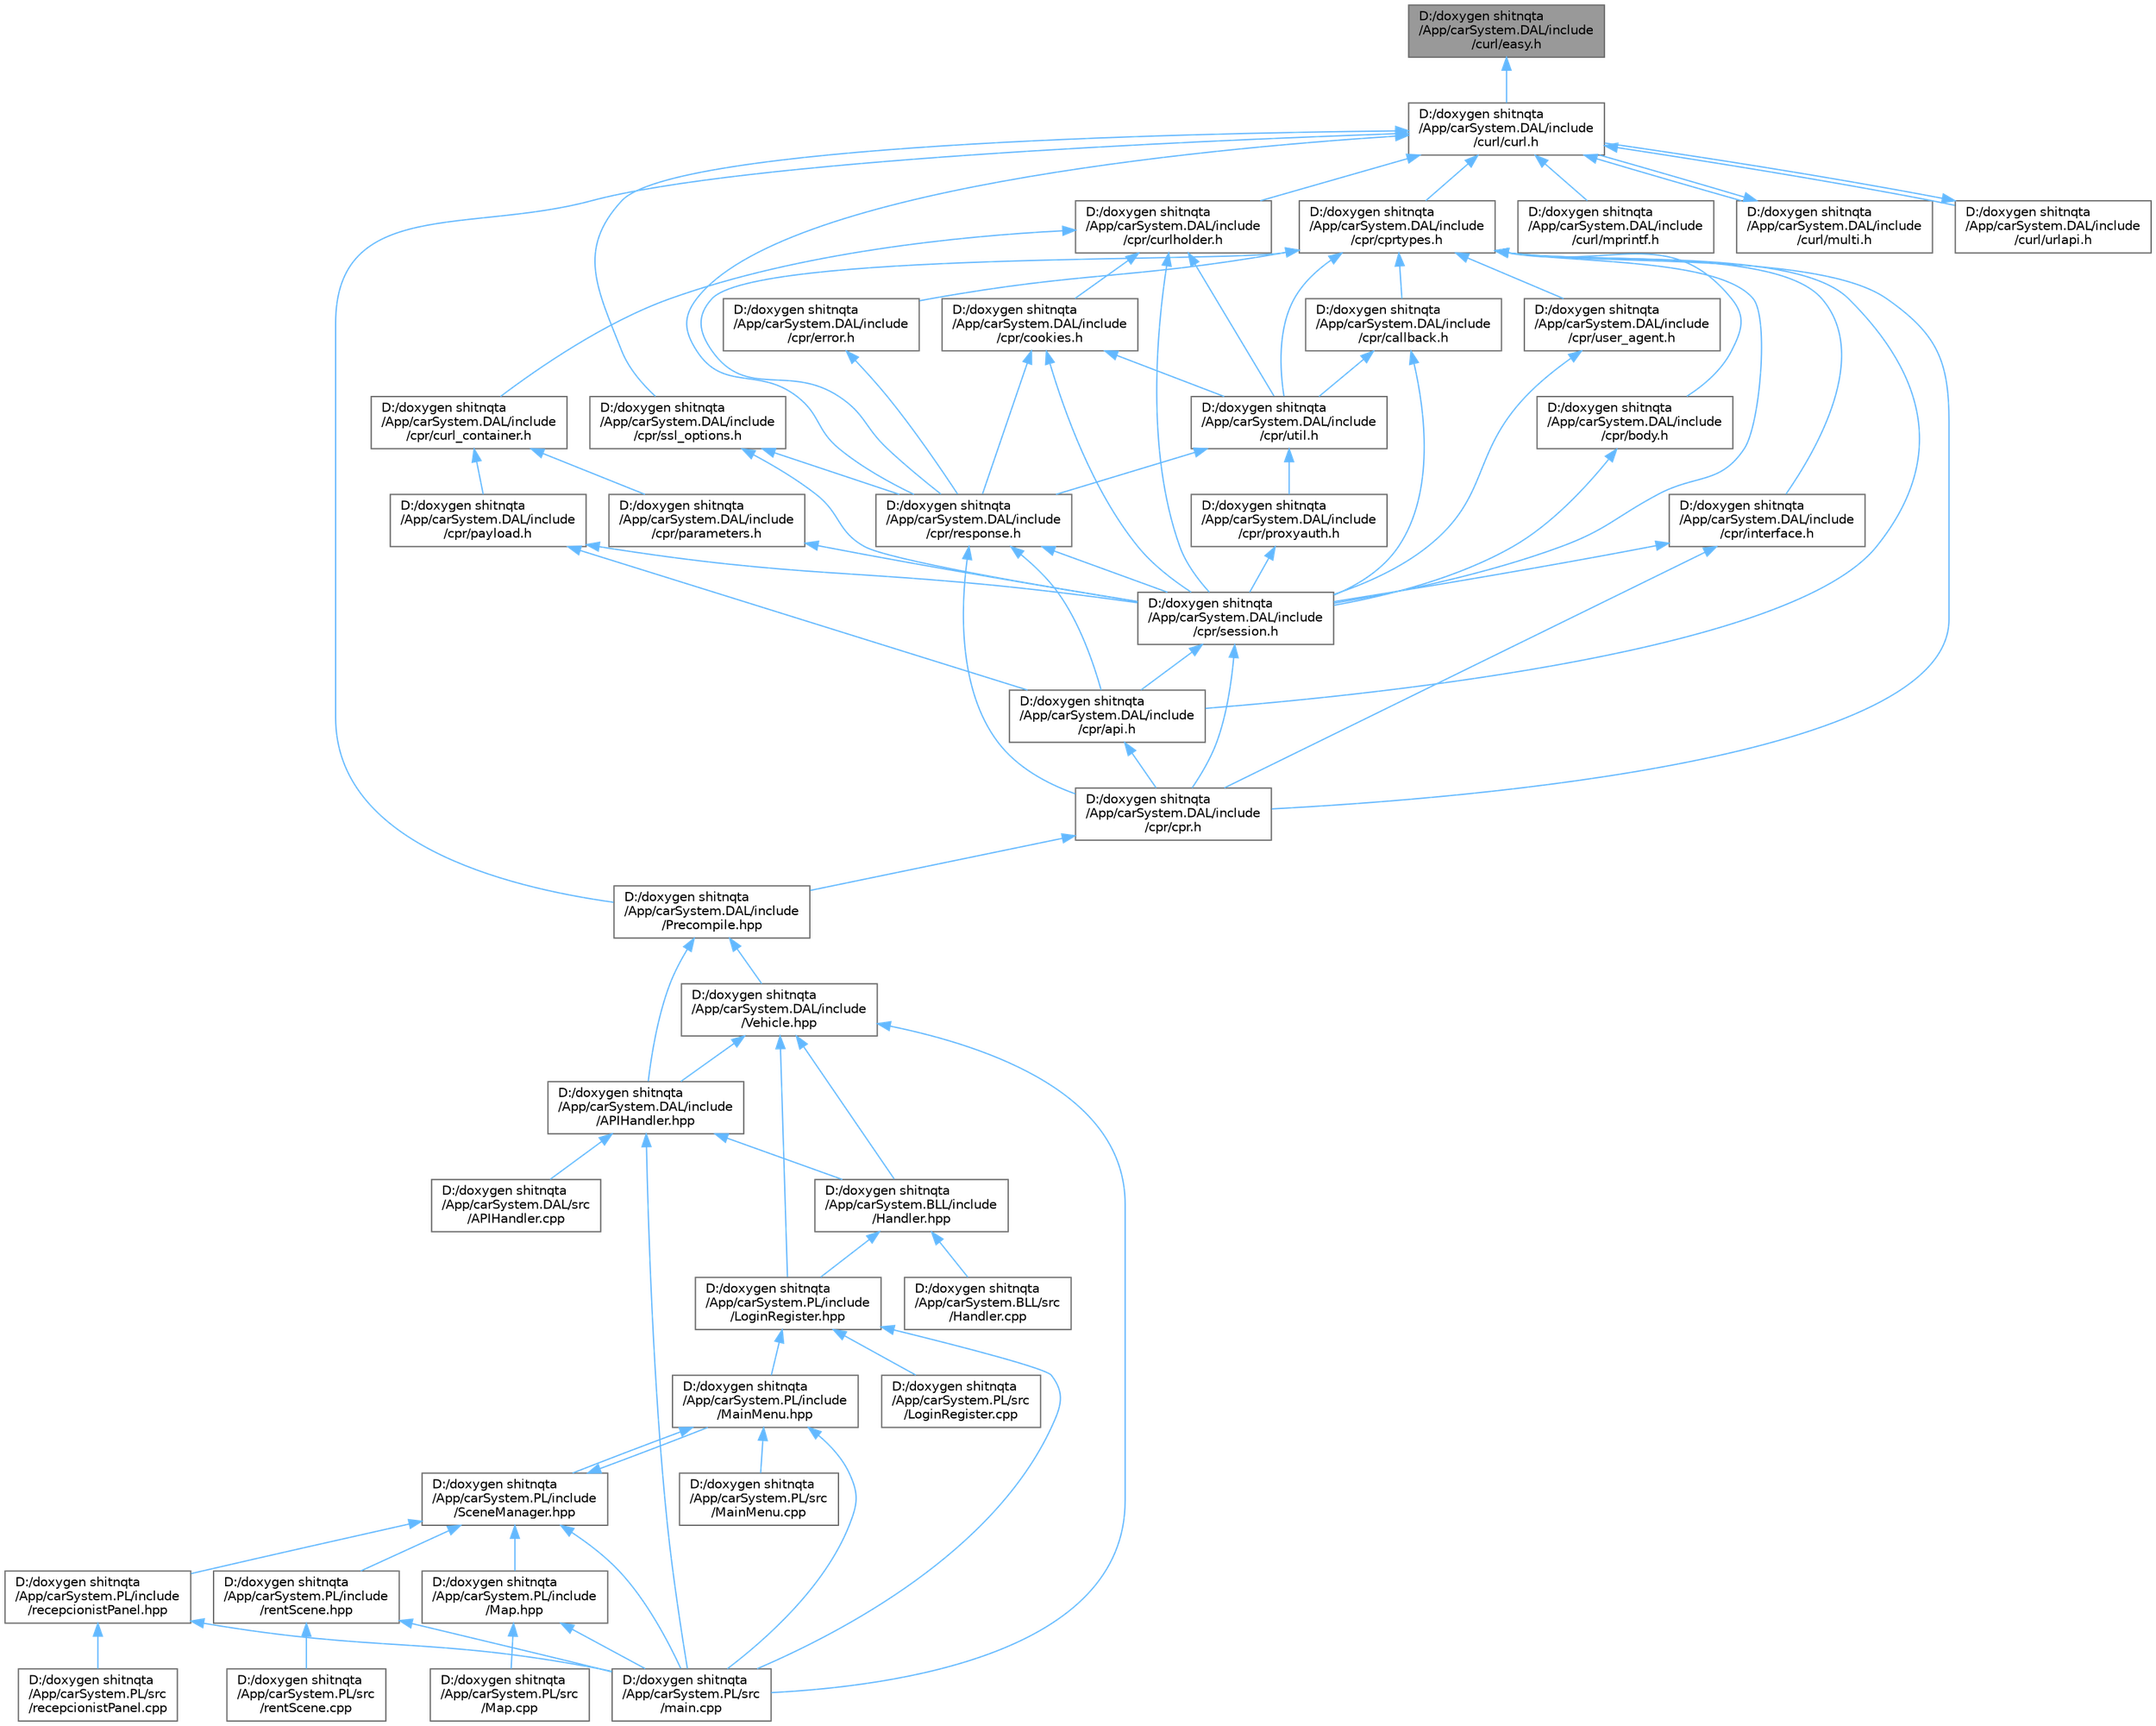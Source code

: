 digraph "D:/doxygen shitnqta/App/carSystem.DAL/include/curl/easy.h"
{
 // INTERACTIVE_SVG=YES
 // LATEX_PDF_SIZE
  bgcolor="transparent";
  edge [fontname=Helvetica,fontsize=10,labelfontname=Helvetica,labelfontsize=10];
  node [fontname=Helvetica,fontsize=10,shape=box,height=0.2,width=0.4];
  Node1 [id="Node000001",label="D:/doxygen shitnqta\l/App/carSystem.DAL/include\l/curl/easy.h",height=0.2,width=0.4,color="gray40", fillcolor="grey60", style="filled", fontcolor="black",tooltip=" "];
  Node1 -> Node2 [id="edge81_Node000001_Node000002",dir="back",color="steelblue1",style="solid",tooltip=" "];
  Node2 [id="Node000002",label="D:/doxygen shitnqta\l/App/carSystem.DAL/include\l/curl/curl.h",height=0.2,width=0.4,color="grey40", fillcolor="white", style="filled",URL="$a00113.html",tooltip=" "];
  Node2 -> Node3 [id="edge82_Node000002_Node000003",dir="back",color="steelblue1",style="solid",tooltip=" "];
  Node3 [id="Node000003",label="D:/doxygen shitnqta\l/App/carSystem.DAL/include\l/Precompile.hpp",height=0.2,width=0.4,color="grey40", fillcolor="white", style="filled",URL="$a02197.html",tooltip=" "];
  Node3 -> Node4 [id="edge83_Node000003_Node000004",dir="back",color="steelblue1",style="solid",tooltip=" "];
  Node4 [id="Node000004",label="D:/doxygen shitnqta\l/App/carSystem.DAL/include\l/APIHandler.hpp",height=0.2,width=0.4,color="grey40", fillcolor="white", style="filled",URL="$a00008.html",tooltip=" "];
  Node4 -> Node5 [id="edge84_Node000004_Node000005",dir="back",color="steelblue1",style="solid",tooltip=" "];
  Node5 [id="Node000005",label="D:/doxygen shitnqta\l/App/carSystem.BLL/include\l/Handler.hpp",height=0.2,width=0.4,color="grey40", fillcolor="white", style="filled",URL="$a00002.html",tooltip=" "];
  Node5 -> Node6 [id="edge85_Node000005_Node000006",dir="back",color="steelblue1",style="solid",tooltip=" "];
  Node6 [id="Node000006",label="D:/doxygen shitnqta\l/App/carSystem.BLL/src\l/Handler.cpp",height=0.2,width=0.4,color="grey40", fillcolor="white", style="filled",URL="$a00005.html",tooltip=" "];
  Node5 -> Node7 [id="edge86_Node000005_Node000007",dir="back",color="steelblue1",style="solid",tooltip=" "];
  Node7 [id="Node000007",label="D:/doxygen shitnqta\l/App/carSystem.PL/include\l/LoginRegister.hpp",height=0.2,width=0.4,color="grey40", fillcolor="white", style="filled",URL="$a00281.html",tooltip=" "];
  Node7 -> Node8 [id="edge87_Node000007_Node000008",dir="back",color="steelblue1",style="solid",tooltip=" "];
  Node8 [id="Node000008",label="D:/doxygen shitnqta\l/App/carSystem.PL/include\l/MainMenu.hpp",height=0.2,width=0.4,color="grey40", fillcolor="white", style="filled",URL="$a00284.html",tooltip=" "];
  Node8 -> Node9 [id="edge88_Node000008_Node000009",dir="back",color="steelblue1",style="solid",tooltip=" "];
  Node9 [id="Node000009",label="D:/doxygen shitnqta\l/App/carSystem.PL/include\l/SceneManager.hpp",height=0.2,width=0.4,color="grey40", fillcolor="white", style="filled",URL="$a00305.html",tooltip=" "];
  Node9 -> Node8 [id="edge89_Node000009_Node000008",dir="back",color="steelblue1",style="solid",tooltip=" "];
  Node9 -> Node10 [id="edge90_Node000009_Node000010",dir="back",color="steelblue1",style="solid",tooltip=" "];
  Node10 [id="Node000010",label="D:/doxygen shitnqta\l/App/carSystem.PL/include\l/Map.hpp",height=0.2,width=0.4,color="grey40", fillcolor="white", style="filled",URL="$a00287.html",tooltip=" "];
  Node10 -> Node11 [id="edge91_Node000010_Node000011",dir="back",color="steelblue1",style="solid",tooltip=" "];
  Node11 [id="Node000011",label="D:/doxygen shitnqta\l/App/carSystem.PL/src\l/Map.cpp",height=0.2,width=0.4,color="grey40", fillcolor="white", style="filled",URL="$a00635.html",tooltip=" "];
  Node10 -> Node12 [id="edge92_Node000010_Node000012",dir="back",color="steelblue1",style="solid",tooltip=" "];
  Node12 [id="Node000012",label="D:/doxygen shitnqta\l/App/carSystem.PL/src\l/main.cpp",height=0.2,width=0.4,color="grey40", fillcolor="white", style="filled",URL="$a00629.html",tooltip=" "];
  Node9 -> Node13 [id="edge93_Node000009_Node000013",dir="back",color="steelblue1",style="solid",tooltip=" "];
  Node13 [id="Node000013",label="D:/doxygen shitnqta\l/App/carSystem.PL/include\l/recepcionistPanel.hpp",height=0.2,width=0.4,color="grey40", fillcolor="white", style="filled",URL="$a00293.html",tooltip=" "];
  Node13 -> Node12 [id="edge94_Node000013_Node000012",dir="back",color="steelblue1",style="solid",tooltip=" "];
  Node13 -> Node14 [id="edge95_Node000013_Node000014",dir="back",color="steelblue1",style="solid",tooltip=" "];
  Node14 [id="Node000014",label="D:/doxygen shitnqta\l/App/carSystem.PL/src\l/recepcionistPanel.cpp",height=0.2,width=0.4,color="grey40", fillcolor="white", style="filled",URL="$a00638.html",tooltip=" "];
  Node9 -> Node15 [id="edge96_Node000009_Node000015",dir="back",color="steelblue1",style="solid",tooltip=" "];
  Node15 [id="Node000015",label="D:/doxygen shitnqta\l/App/carSystem.PL/include\l/rentScene.hpp",height=0.2,width=0.4,color="grey40", fillcolor="white", style="filled",URL="$a00299.html",tooltip=" "];
  Node15 -> Node12 [id="edge97_Node000015_Node000012",dir="back",color="steelblue1",style="solid",tooltip=" "];
  Node15 -> Node16 [id="edge98_Node000015_Node000016",dir="back",color="steelblue1",style="solid",tooltip=" "];
  Node16 [id="Node000016",label="D:/doxygen shitnqta\l/App/carSystem.PL/src\l/rentScene.cpp",height=0.2,width=0.4,color="grey40", fillcolor="white", style="filled",URL="$a00644.html",tooltip=" "];
  Node9 -> Node12 [id="edge99_Node000009_Node000012",dir="back",color="steelblue1",style="solid",tooltip=" "];
  Node8 -> Node17 [id="edge100_Node000008_Node000017",dir="back",color="steelblue1",style="solid",tooltip=" "];
  Node17 [id="Node000017",label="D:/doxygen shitnqta\l/App/carSystem.PL/src\l/MainMenu.cpp",height=0.2,width=0.4,color="grey40", fillcolor="white", style="filled",URL="$a00632.html",tooltip=" "];
  Node8 -> Node12 [id="edge101_Node000008_Node000012",dir="back",color="steelblue1",style="solid",tooltip=" "];
  Node7 -> Node18 [id="edge102_Node000007_Node000018",dir="back",color="steelblue1",style="solid",tooltip=" "];
  Node18 [id="Node000018",label="D:/doxygen shitnqta\l/App/carSystem.PL/src\l/LoginRegister.cpp",height=0.2,width=0.4,color="grey40", fillcolor="white", style="filled",URL="$a00626.html",tooltip=" "];
  Node7 -> Node12 [id="edge103_Node000007_Node000012",dir="back",color="steelblue1",style="solid",tooltip=" "];
  Node4 -> Node19 [id="edge104_Node000004_Node000019",dir="back",color="steelblue1",style="solid",tooltip=" "];
  Node19 [id="Node000019",label="D:/doxygen shitnqta\l/App/carSystem.DAL/src\l/APIHandler.cpp",height=0.2,width=0.4,color="grey40", fillcolor="white", style="filled",URL="$a00272.html",tooltip=" "];
  Node4 -> Node12 [id="edge105_Node000004_Node000012",dir="back",color="steelblue1",style="solid",tooltip=" "];
  Node3 -> Node20 [id="edge106_Node000003_Node000020",dir="back",color="steelblue1",style="solid",tooltip=" "];
  Node20 [id="Node000020",label="D:/doxygen shitnqta\l/App/carSystem.DAL/include\l/Vehicle.hpp",height=0.2,width=0.4,color="grey40", fillcolor="white", style="filled",URL="$a00269.html",tooltip=" "];
  Node20 -> Node5 [id="edge107_Node000020_Node000005",dir="back",color="steelblue1",style="solid",tooltip=" "];
  Node20 -> Node4 [id="edge108_Node000020_Node000004",dir="back",color="steelblue1",style="solid",tooltip=" "];
  Node20 -> Node7 [id="edge109_Node000020_Node000007",dir="back",color="steelblue1",style="solid",tooltip=" "];
  Node20 -> Node12 [id="edge110_Node000020_Node000012",dir="back",color="steelblue1",style="solid",tooltip=" "];
  Node2 -> Node21 [id="edge111_Node000002_Node000021",dir="back",color="steelblue1",style="solid",tooltip=" "];
  Node21 [id="Node000021",label="D:/doxygen shitnqta\l/App/carSystem.DAL/include\l/cpr/cprtypes.h",height=0.2,width=0.4,color="grey40", fillcolor="white", style="filled",URL="$a00035.html",tooltip=" "];
  Node21 -> Node22 [id="edge112_Node000021_Node000022",dir="back",color="steelblue1",style="solid",tooltip=" "];
  Node22 [id="Node000022",label="D:/doxygen shitnqta\l/App/carSystem.DAL/include\l/cpr/api.h",height=0.2,width=0.4,color="grey40", fillcolor="white", style="filled",URL="$a00011.html",tooltip=" "];
  Node22 -> Node23 [id="edge113_Node000022_Node000023",dir="back",color="steelblue1",style="solid",tooltip=" "];
  Node23 [id="Node000023",label="D:/doxygen shitnqta\l/App/carSystem.DAL/include\l/cpr/cpr.h",height=0.2,width=0.4,color="grey40", fillcolor="white", style="filled",URL="$a00032.html",tooltip=" "];
  Node23 -> Node3 [id="edge114_Node000023_Node000003",dir="back",color="steelblue1",style="solid",tooltip=" "];
  Node21 -> Node24 [id="edge115_Node000021_Node000024",dir="back",color="steelblue1",style="solid",tooltip=" "];
  Node24 [id="Node000024",label="D:/doxygen shitnqta\l/App/carSystem.DAL/include\l/cpr/body.h",height=0.2,width=0.4,color="grey40", fillcolor="white", style="filled",URL="$a00020.html",tooltip=" "];
  Node24 -> Node25 [id="edge116_Node000024_Node000025",dir="back",color="steelblue1",style="solid",tooltip=" "];
  Node25 [id="Node000025",label="D:/doxygen shitnqta\l/App/carSystem.DAL/include\l/cpr/session.h",height=0.2,width=0.4,color="grey40", fillcolor="white", style="filled",URL="$a00089.html",tooltip=" "];
  Node25 -> Node22 [id="edge117_Node000025_Node000022",dir="back",color="steelblue1",style="solid",tooltip=" "];
  Node25 -> Node23 [id="edge118_Node000025_Node000023",dir="back",color="steelblue1",style="solid",tooltip=" "];
  Node21 -> Node26 [id="edge119_Node000021_Node000026",dir="back",color="steelblue1",style="solid",tooltip=" "];
  Node26 [id="Node000026",label="D:/doxygen shitnqta\l/App/carSystem.DAL/include\l/cpr/callback.h",height=0.2,width=0.4,color="grey40", fillcolor="white", style="filled",URL="$a00023.html",tooltip=" "];
  Node26 -> Node25 [id="edge120_Node000026_Node000025",dir="back",color="steelblue1",style="solid",tooltip=" "];
  Node26 -> Node27 [id="edge121_Node000026_Node000027",dir="back",color="steelblue1",style="solid",tooltip=" "];
  Node27 [id="Node000027",label="D:/doxygen shitnqta\l/App/carSystem.DAL/include\l/cpr/util.h",height=0.2,width=0.4,color="grey40", fillcolor="white", style="filled",URL="$a00107.html",tooltip=" "];
  Node27 -> Node28 [id="edge122_Node000027_Node000028",dir="back",color="steelblue1",style="solid",tooltip=" "];
  Node28 [id="Node000028",label="D:/doxygen shitnqta\l/App/carSystem.DAL/include\l/cpr/proxyauth.h",height=0.2,width=0.4,color="grey40", fillcolor="white", style="filled",URL="$a00080.html",tooltip=" "];
  Node28 -> Node25 [id="edge123_Node000028_Node000025",dir="back",color="steelblue1",style="solid",tooltip=" "];
  Node27 -> Node29 [id="edge124_Node000027_Node000029",dir="back",color="steelblue1",style="solid",tooltip=" "];
  Node29 [id="Node000029",label="D:/doxygen shitnqta\l/App/carSystem.DAL/include\l/cpr/response.h",height=0.2,width=0.4,color="grey40", fillcolor="white", style="filled",URL="$a00086.html",tooltip=" "];
  Node29 -> Node22 [id="edge125_Node000029_Node000022",dir="back",color="steelblue1",style="solid",tooltip=" "];
  Node29 -> Node23 [id="edge126_Node000029_Node000023",dir="back",color="steelblue1",style="solid",tooltip=" "];
  Node29 -> Node25 [id="edge127_Node000029_Node000025",dir="back",color="steelblue1",style="solid",tooltip=" "];
  Node21 -> Node23 [id="edge128_Node000021_Node000023",dir="back",color="steelblue1",style="solid",tooltip=" "];
  Node21 -> Node30 [id="edge129_Node000021_Node000030",dir="back",color="steelblue1",style="solid",tooltip=" "];
  Node30 [id="Node000030",label="D:/doxygen shitnqta\l/App/carSystem.DAL/include\l/cpr/error.h",height=0.2,width=0.4,color="grey40", fillcolor="white", style="filled",URL="$a00050.html",tooltip=" "];
  Node30 -> Node29 [id="edge130_Node000030_Node000029",dir="back",color="steelblue1",style="solid",tooltip=" "];
  Node21 -> Node31 [id="edge131_Node000021_Node000031",dir="back",color="steelblue1",style="solid",tooltip=" "];
  Node31 [id="Node000031",label="D:/doxygen shitnqta\l/App/carSystem.DAL/include\l/cpr/interface.h",height=0.2,width=0.4,color="grey40", fillcolor="white", style="filled",URL="$a00056.html",tooltip=" "];
  Node31 -> Node23 [id="edge132_Node000031_Node000023",dir="back",color="steelblue1",style="solid",tooltip=" "];
  Node31 -> Node25 [id="edge133_Node000031_Node000025",dir="back",color="steelblue1",style="solid",tooltip=" "];
  Node21 -> Node29 [id="edge134_Node000021_Node000029",dir="back",color="steelblue1",style="solid",tooltip=" "];
  Node21 -> Node25 [id="edge135_Node000021_Node000025",dir="back",color="steelblue1",style="solid",tooltip=" "];
  Node21 -> Node32 [id="edge136_Node000021_Node000032",dir="back",color="steelblue1",style="solid",tooltip=" "];
  Node32 [id="Node000032",label="D:/doxygen shitnqta\l/App/carSystem.DAL/include\l/cpr/user_agent.h",height=0.2,width=0.4,color="grey40", fillcolor="white", style="filled",URL="$a00104.html",tooltip=" "];
  Node32 -> Node25 [id="edge137_Node000032_Node000025",dir="back",color="steelblue1",style="solid",tooltip=" "];
  Node21 -> Node27 [id="edge138_Node000021_Node000027",dir="back",color="steelblue1",style="solid",tooltip=" "];
  Node2 -> Node33 [id="edge139_Node000002_Node000033",dir="back",color="steelblue1",style="solid",tooltip=" "];
  Node33 [id="Node000033",label="D:/doxygen shitnqta\l/App/carSystem.DAL/include\l/cpr/curlholder.h",height=0.2,width=0.4,color="grey40", fillcolor="white", style="filled",URL="$a00041.html",tooltip=" "];
  Node33 -> Node34 [id="edge140_Node000033_Node000034",dir="back",color="steelblue1",style="solid",tooltip=" "];
  Node34 [id="Node000034",label="D:/doxygen shitnqta\l/App/carSystem.DAL/include\l/cpr/cookies.h",height=0.2,width=0.4,color="grey40", fillcolor="white", style="filled",URL="$a00029.html",tooltip=" "];
  Node34 -> Node29 [id="edge141_Node000034_Node000029",dir="back",color="steelblue1",style="solid",tooltip=" "];
  Node34 -> Node25 [id="edge142_Node000034_Node000025",dir="back",color="steelblue1",style="solid",tooltip=" "];
  Node34 -> Node27 [id="edge143_Node000034_Node000027",dir="back",color="steelblue1",style="solid",tooltip=" "];
  Node33 -> Node35 [id="edge144_Node000033_Node000035",dir="back",color="steelblue1",style="solid",tooltip=" "];
  Node35 [id="Node000035",label="D:/doxygen shitnqta\l/App/carSystem.DAL/include\l/cpr/curl_container.h",height=0.2,width=0.4,color="grey40", fillcolor="white", style="filled",URL="$a00044.html",tooltip=" "];
  Node35 -> Node36 [id="edge145_Node000035_Node000036",dir="back",color="steelblue1",style="solid",tooltip=" "];
  Node36 [id="Node000036",label="D:/doxygen shitnqta\l/App/carSystem.DAL/include\l/cpr/parameters.h",height=0.2,width=0.4,color="grey40", fillcolor="white", style="filled",URL="$a00071.html",tooltip=" "];
  Node36 -> Node25 [id="edge146_Node000036_Node000025",dir="back",color="steelblue1",style="solid",tooltip=" "];
  Node35 -> Node37 [id="edge147_Node000035_Node000037",dir="back",color="steelblue1",style="solid",tooltip=" "];
  Node37 [id="Node000037",label="D:/doxygen shitnqta\l/App/carSystem.DAL/include\l/cpr/payload.h",height=0.2,width=0.4,color="grey40", fillcolor="white", style="filled",URL="$a00074.html",tooltip=" "];
  Node37 -> Node22 [id="edge148_Node000037_Node000022",dir="back",color="steelblue1",style="solid",tooltip=" "];
  Node37 -> Node25 [id="edge149_Node000037_Node000025",dir="back",color="steelblue1",style="solid",tooltip=" "];
  Node33 -> Node25 [id="edge150_Node000033_Node000025",dir="back",color="steelblue1",style="solid",tooltip=" "];
  Node33 -> Node27 [id="edge151_Node000033_Node000027",dir="back",color="steelblue1",style="solid",tooltip=" "];
  Node2 -> Node29 [id="edge152_Node000002_Node000029",dir="back",color="steelblue1",style="solid",tooltip=" "];
  Node2 -> Node38 [id="edge153_Node000002_Node000038",dir="back",color="steelblue1",style="solid",tooltip=" "];
  Node38 [id="Node000038",label="D:/doxygen shitnqta\l/App/carSystem.DAL/include\l/cpr/ssl_options.h",height=0.2,width=0.4,color="grey40", fillcolor="white", style="filled",URL="$a00092.html",tooltip=" "];
  Node38 -> Node29 [id="edge154_Node000038_Node000029",dir="back",color="steelblue1",style="solid",tooltip=" "];
  Node38 -> Node25 [id="edge155_Node000038_Node000025",dir="back",color="steelblue1",style="solid",tooltip=" "];
  Node2 -> Node39 [id="edge156_Node000002_Node000039",dir="back",color="steelblue1",style="solid",tooltip=" "];
  Node39 [id="Node000039",label="D:/doxygen shitnqta\l/App/carSystem.DAL/include\l/curl/mprintf.h",height=0.2,width=0.4,color="grey40", fillcolor="white", style="filled",URL="$a00122.html",tooltip=" "];
  Node2 -> Node40 [id="edge157_Node000002_Node000040",dir="back",color="steelblue1",style="solid",tooltip=" "];
  Node40 [id="Node000040",label="D:/doxygen shitnqta\l/App/carSystem.DAL/include\l/curl/multi.h",height=0.2,width=0.4,color="grey40", fillcolor="white", style="filled",URL="$a00125.html",tooltip=" "];
  Node40 -> Node2 [id="edge158_Node000040_Node000002",dir="back",color="steelblue1",style="solid",tooltip=" "];
  Node2 -> Node41 [id="edge159_Node000002_Node000041",dir="back",color="steelblue1",style="solid",tooltip=" "];
  Node41 [id="Node000041",label="D:/doxygen shitnqta\l/App/carSystem.DAL/include\l/curl/urlapi.h",height=0.2,width=0.4,color="grey40", fillcolor="white", style="filled",URL="$a00140.html",tooltip=" "];
  Node41 -> Node2 [id="edge160_Node000041_Node000002",dir="back",color="steelblue1",style="solid",tooltip=" "];
}
